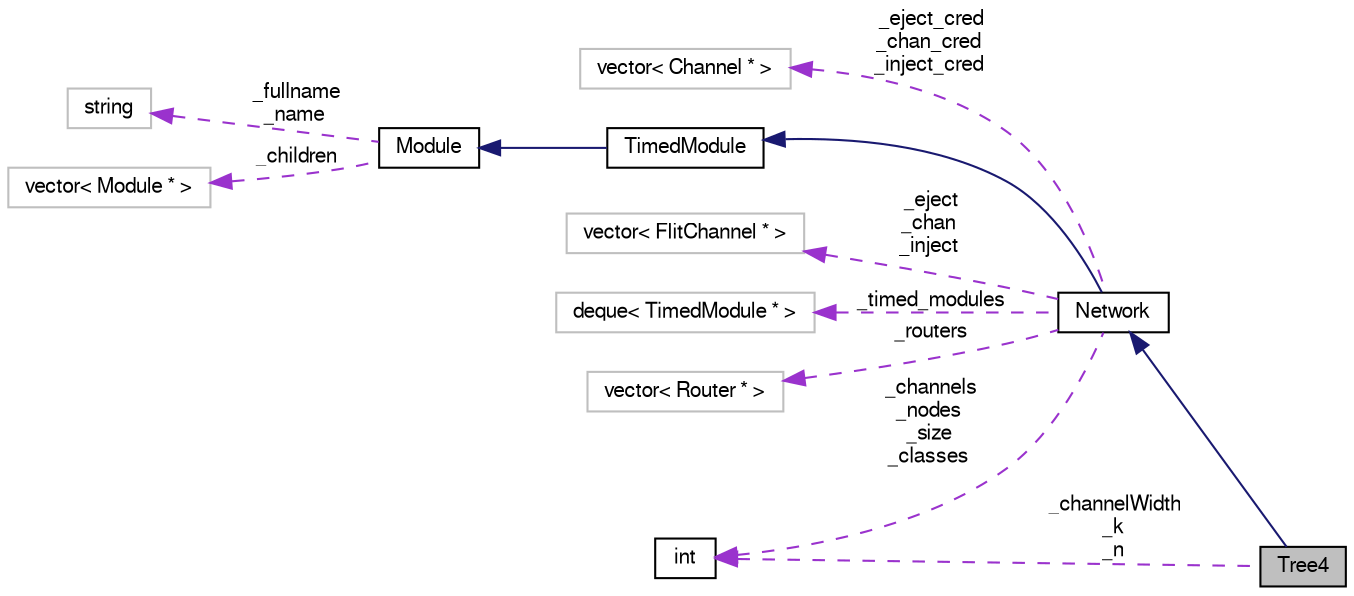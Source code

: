 digraph "Tree4"
{
  bgcolor="transparent";
  edge [fontname="FreeSans",fontsize="10",labelfontname="FreeSans",labelfontsize="10"];
  node [fontname="FreeSans",fontsize="10",shape=record];
  rankdir="LR";
  Node4 [label="Tree4",height=0.2,width=0.4,color="black", fillcolor="grey75", style="filled", fontcolor="black"];
  Node5 -> Node4 [dir="back",color="midnightblue",fontsize="10",style="solid",fontname="FreeSans"];
  Node5 [label="Network",height=0.2,width=0.4,color="black",URL="$classNetwork.html"];
  Node6 -> Node5 [dir="back",color="midnightblue",fontsize="10",style="solid",fontname="FreeSans"];
  Node6 [label="TimedModule",height=0.2,width=0.4,color="black",URL="$classTimedModule.html"];
  Node7 -> Node6 [dir="back",color="midnightblue",fontsize="10",style="solid",fontname="FreeSans"];
  Node7 [label="Module",height=0.2,width=0.4,color="black",URL="$classModule.html"];
  Node8 -> Node7 [dir="back",color="darkorchid3",fontsize="10",style="dashed",label=" _fullname\n_name" ,fontname="FreeSans"];
  Node8 [label="string",height=0.2,width=0.4,color="grey75"];
  Node9 -> Node7 [dir="back",color="darkorchid3",fontsize="10",style="dashed",label=" _children" ,fontname="FreeSans"];
  Node9 [label="vector\< Module * \>",height=0.2,width=0.4,color="grey75"];
  Node10 -> Node5 [dir="back",color="darkorchid3",fontsize="10",style="dashed",label=" _eject\n_chan\n_inject" ,fontname="FreeSans"];
  Node10 [label="vector\< FlitChannel * \>",height=0.2,width=0.4,color="grey75"];
  Node11 -> Node5 [dir="back",color="darkorchid3",fontsize="10",style="dashed",label=" _timed_modules" ,fontname="FreeSans"];
  Node11 [label="deque\< TimedModule * \>",height=0.2,width=0.4,color="grey75"];
  Node12 -> Node5 [dir="back",color="darkorchid3",fontsize="10",style="dashed",label=" _routers" ,fontname="FreeSans"];
  Node12 [label="vector\< Router * \>",height=0.2,width=0.4,color="grey75"];
  Node13 -> Node5 [dir="back",color="darkorchid3",fontsize="10",style="dashed",label=" _channels\n_nodes\n_size\n_classes" ,fontname="FreeSans"];
  Node13 [label="int",height=0.2,width=0.4,color="black",URL="$classint.html"];
  Node14 -> Node5 [dir="back",color="darkorchid3",fontsize="10",style="dashed",label=" _eject_cred\n_chan_cred\n_inject_cred" ,fontname="FreeSans"];
  Node14 [label="vector\< Channel * \>",height=0.2,width=0.4,color="grey75"];
  Node13 -> Node4 [dir="back",color="darkorchid3",fontsize="10",style="dashed",label=" _channelWidth\n_k\n_n" ,fontname="FreeSans"];
}
